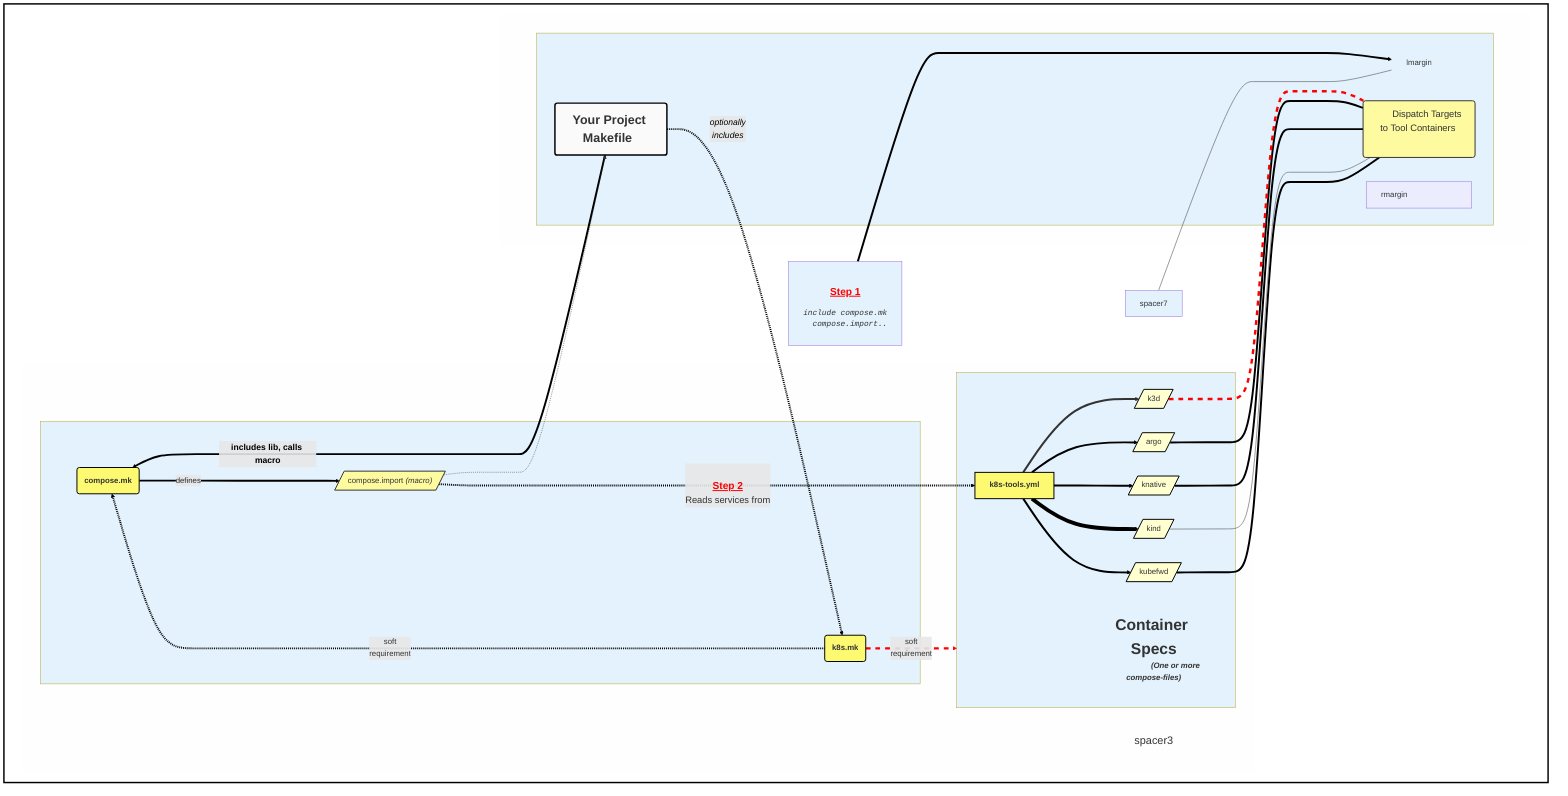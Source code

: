 --- 
#title: "Component Relationships"
---
%%{init: {"securityLevel":"loose"}}%%
flowchart TD
  subgraph Outermost[" "]
    subgraph L2[" "]
      subgraph YourProject["<span style=font-size:3em></span>"]
        subgraph L1[" "]
          lmargin["lmargin"]
          dispatcher("<span style="font-size:1.2em;">&nbsp;&nbsp;&nbsp;&nbsp;&nbsp;&nbsp; Dispatch Targets to Tool Containers &nbsp;&nbsp;&nbsp;&nbsp;&nbsp;&nbsp;&nbsp;&nbsp;&nbsp;&nbsp;&nbsp;</span>")
          project("<span style="font-size:1.6em;font-weight:bold;">Your Project Makefile &nbsp;</span>")
          rmargin["<span style=font-weight:2em;>rmargin&nbsp;&nbsp;&nbsp;&nbsp;&nbsp;&nbsp;&nbsp;&nbsp;&nbsp;&nbsp;&nbsp;&nbsp;&nbsp;&nbsp;&nbsp;&nbsp;&nbsp;&nbsp;&nbsp;&nbsp;&nbsp;&nbsp;&nbsp;</span>"]
        end
        %%L1
      
      end
      %% YourProject
    end
    %% L2
  
    
    subgraph Background[" "]
      subgraph Containers["<span style="font-weight:3em"></span>"]
        ContainersTOP["<span style="font-weight:bold;font-size:2em">Container Specs<br/></span><span style="font-style:italic;font-size:1em">&nbsp;&nbsp;&nbsp;&nbsp;&nbsp;&nbsp;&nbsp;&nbsp;&nbsp;&nbsp;&nbsp;&nbsp;&nbsp;&nbsp; &nbsp;&nbsp;&nbsp;&nbsp;&nbsp;&nbsp;<b>(One or more compose-files)</b></span>"]
        k8s-tools["`**k8s-tools.yml**`"]
        argo[/"<span style="font-weight:normal;font-size:1em;">argo</span>"/]
        kubefwd
        knative[/"<span style="font-weight:normal;font-size:1em;">knative</span>"/]
        k3d
        knative
        kind
      end
      spacer3["<span style="font-size:1.4em">spacer3</span>"]
      %%Background
      
      subgraph Automation["<br><span style="font-weight:bold;font-size:2em">&nbsp;&nbsp; Automation &nbsp;&nbsp;&nbsp;&nbsp;&nbsp;&nbsp;&nbsp;&nbsp;&nbsp;&nbsp;&nbsp;&nbsp;&nbsp;&nbsp;&nbsp;&nbsp;&nbsp;&nbsp;&nbsp;&nbsp;&nbsp;&nbsp;&nbsp;&nbsp;&nbsp;&nbsp;&nbsp;&nbsp;&nbsp;&nbsp;&nbsp;&nbsp;&nbsp;&nbsp;&nbsp;&nbsp;&nbsp;&nbsp;&nbsp;&nbsp;&nbsp;&nbsp;&nbsp;&nbsp;&nbsp;&nbsp;&nbsp;&nbsp;&nbsp;&nbsp;&nbsp;&nbsp;&nbsp;&nbsp;&nbsp;&nbsp;&nbsp;&nbsp;&nbsp;&nbsp;&nbsp;&nbsp;&nbsp;&nbsp;&nbsp;&nbsp;&nbsp;&nbsp;&nbsp;&nbsp;&nbsp;&nbsp;&nbsp;&nbsp;&nbsp;&nbsp;&nbsp;&nbsp;&nbsp;&nbsp;&nbsp;&nbsp;&nbsp;&nbsp;&nbsp;&nbsp;&nbsp;&nbsp;&nbsp;&nbsp;&nbsp;&nbsp;&nbsp;&nbsp;&nbsp;&nbsp;</span>"]
        k8s.mk("<span style="font-weight:bold">k8s.mk</span>")
        subgraph ComposemkLayer[" "]
          compose.mk("`**compose.mk**`")
          compose.import[/"<span>compose.import <i>(macro)</i></span>"/]
        end
      end
      %%Automation
      
    
  end
  spacer7-----lmargin
  step1["<span style="color:red;font-weight:bold;font-size:1.3em"><br><u>Step 1</u></span><br/><span><i><pre>include compose.mk
  compose.import..</pre></i></span>"]------>lmargin
  
  end

  k8s.mk -.-> |"soft <br/> requirement"| compose.mk 
  k8s.mk -..-> |"soft <br/> requirement"| Containers

  classDef DISPATCHER fill:none,stroke:black,stroke-width:2px; 
  compose.import -...->|"<span style="font-weight:bold;font-size:1.3em;color:red;"><br><u>Step 2</u></span><br/><span style="font-size:1.2em;">Reads services from </span>"| k8s-tools
  
  compose.mk -- defines ---> compose.import
  project ==>|"<span style="color:black;font-weight:bold;font-size:1.1em">includes lib, calls macro</span>"| compose.mk
  
  project -.-> |"<span style="color:black;font-weight:none;font-size:1.1em"><i>optionally<br/>includes</i></span>"| k8s.mk
  k8s-tools --> argo
  k8s-tools --> kubefwd[/kubefwd/]
  k8s-tools --> knative
  k8s-tools --> k3d[/k3d/]
  k8s-tools --> kind[/kind/]
  kubefwd --- dispatcher
  kind ---- dispatcher
  knative ---- dispatcher
  argo ---- dispatcher

  k3d ----- dispatcher
  compose.import -.-> project
  
  classDef INVISIBLE fill:none,stroke:none;
  classDef BLUE fill:#e3f2fd,stroke:5px;
  %% classDef BLUE fill:#e3f2fd,stroke:#000001,stroke-width:2px;
  classDef BLUE_BORDERLESS fill:#e3f2fd,stroke:none,stroke-width:0px;
  classDef BACKGROUND fill:#fefefe,stroke:black,stroke-width:0px
  classDef AUTOMATION fill:#efefef,stroke:black,stroke-width:3px
  classDef MACRO_INST fill:#fdfa9f,stroke:#333,stroke-width:2px
  classDef C_INST fill:#ffffd0,stroke:black,stroke-width:2px,opacity:1
  classDef K8STOOLS fill:#fdfa72,stroke:black,stroke-width:2px
  classDef PROJECT fill:#fafafa,stroke:black,stroke-width:3px
  classDef OUTERMOST fill:white,stroke:black,stroke-width:3px;
  style k8s.mk fill:#fdfa72,stroke:black,stroke-width:2px
  style compose.mk fill:#fdfa72,stroke:black,stroke-width:2px
  %% style knative fill:none,stroke:none,stroke-width:2px
style ContainersTOP stroke:none,fill:none,stroke-width:1px

class step1 BLUE;
class spacer7 BLUE;
class spacer3 INVISIBLE;
class containersTOP INVISIBLE;
class spacer1 INVISIBLE;
class spacer2 INVISIBLE;
class k8s-tools K8STOOLS;
class argo C_INST;
class knative C_INST;
class k3d C_INST;
class kubefwd C_INST;
class kind C_INST;
class ComposemkLayer BLUE_BORDERLESS;
class dispatcher DISPATCHER;
class dispatcher MACRO_INST;
class Automation BLUE;    
class YourProject BACKGROUND;
class Outermost OUTERMOST;
class compose.import MACRO_INST
class lmargin BLUE_BORDERLESS;
class L1 BLUE;
class L2 BACKGROUND;
class Background BACKGROUND;
class project PROJECT;
class spacer1 INVISIBLE;
class Automation BLUE
class Containers BLUE
  

  %% linkStyle 0 stroke:black,opacity:1,fill:none
  %%soft req
  %% linkStyle 1 stroke:black,opacity:1,stroke-width:3px,opacity:1  
  
  %% %% linkStyle 2 stroke:red,stroke-width:2px,opacity:1,fill:none
  %% %% %% linkStyle 8 stroke:black,stroke-width:1px,opacity:1,fill:none  
  
  %% %% step 2 
  %% linkStyle 2 stroke:none,stroke-width:3px,opacity:1,fill:none
  
  %% %% includes 
  %% linkStyle 4 stroke:black,opacity:1,stroke-width:3px,opacity:1
  
  %% %% optionally includes
  %% linkStyle 5 stroke:black,opacity:1,stroke-width:3px,opacity:1,stroke-dasharray:5,5  
  
  %% %% cont
  %% linkStyle 6 stroke:black,stroke-width:3px,opacity:1
  %% linkStyle 7 stroke:black,stroke-width:3px,opacity:1
  %% linkStyle 9 stroke:black,stroke-width:5px,opacity:1
  %% linkStyle 10 stroke:red,stroke-width:3px,opacity:1
  %% linkStyle 12 stroke:black,stroke-width:1px,opacity:1
  
  %% linkStyle 2 stroke:red,stroke-width:3px,opacity:1,fill:none
  
  %%mfile-cont
  linkStyle 11 stroke:black,stroke-width:4px,opacity:1
  linkStyle 11 stroke:,stroke-width:4px,opacity:1
  linkStyle 12 stroke:black,stroke-width:8px,opacity:1
  linkStyle 13 stroke:black,stroke-width:4px,opacity:1 
  linkStyle 15 stroke:black,opacity:1,stroke-width:4px,opacity:1  
  linkStyle 16 stroke:black,stroke-width:4px,opacity:1
  linkStyle 17 stroke:black,stroke-width:4px,opacity:1
  linkStyle 10 stroke:black,stroke-width:4px,opacity:1
  linkStyle 9 stroke:black,stroke-width:4px,opacity:1
  linkStyle 8 stroke:black,stroke-width:4px,opacity:1
  linkStyle 7 stroke:black,stroke-width:4px,opacity:1
  linkStyle 6 stroke:black,stroke-width:4px,opacity:1
  linkStyle 5 stroke:black,stroke-width:4px,opacity:1
  linkStyle 4 stroke:black,stroke-width:4px,opacity:1
  linkStyle 2 stroke:black,stroke-width:4px,opacity:1
  linkStyle 1 stroke:black,stroke-width:4px,opacity:1

  linkStyle 3 stroke:red,stroke-width:5px,opacity:1,stroke-dasharray:10,10  
  linkStyle 17 stroke:red,stroke-width:5px,opacity:1,stroke-dasharray:10,10  

  %% step3